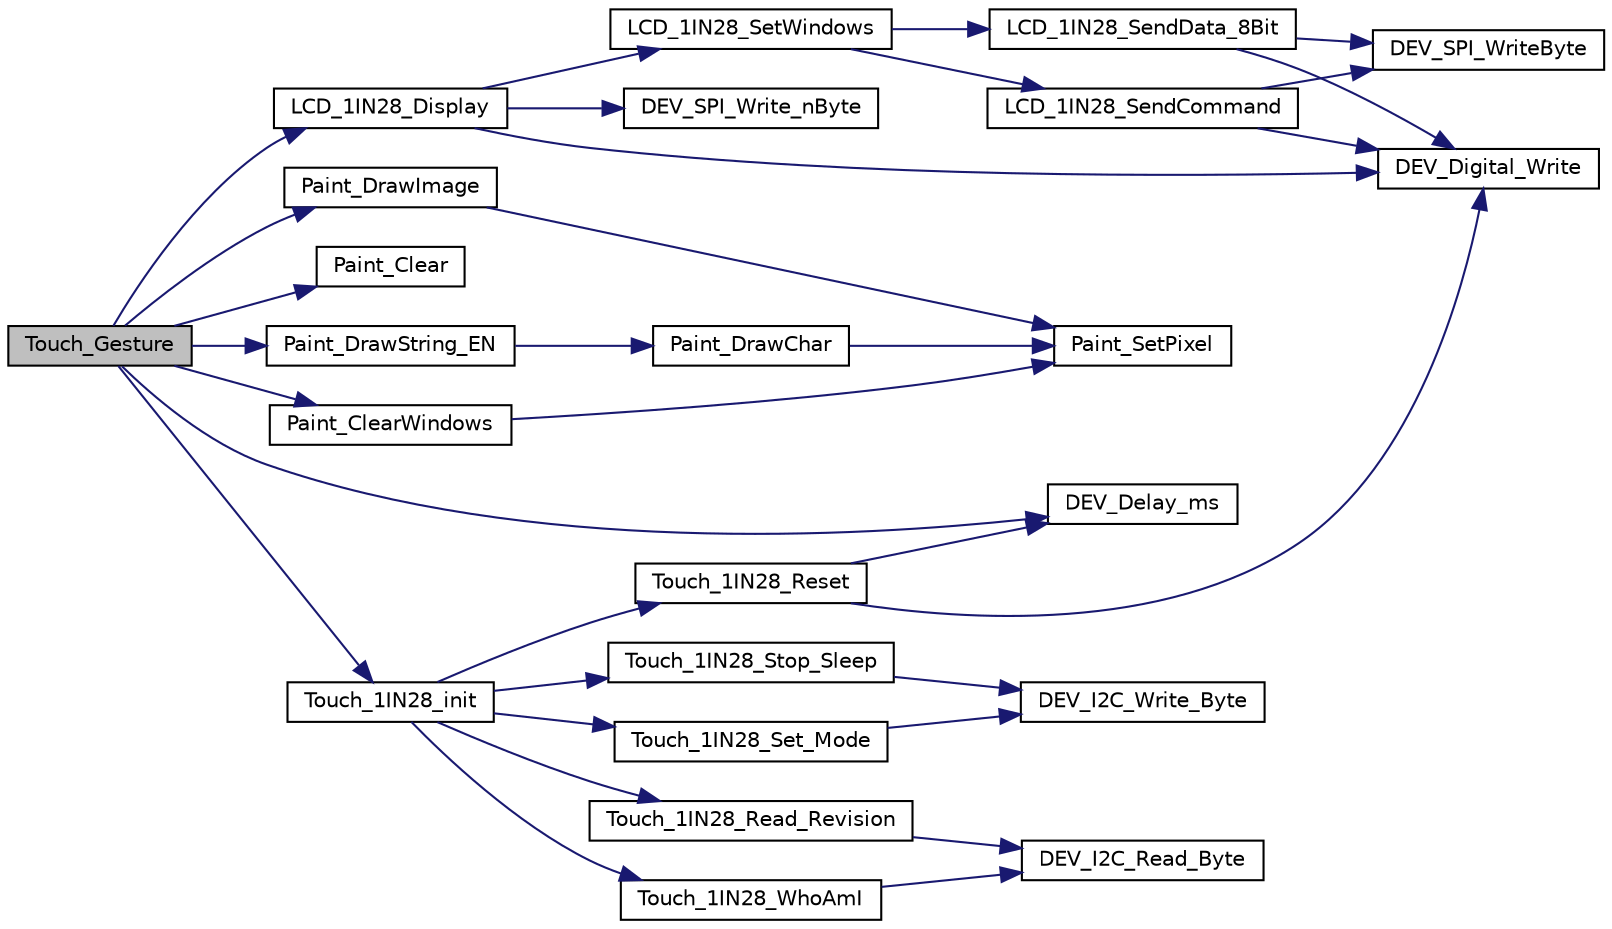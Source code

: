 digraph "Touch_Gesture"
{
 // LATEX_PDF_SIZE
  bgcolor="transparent";
  edge [fontname="Helvetica",fontsize="10",labelfontname="Helvetica",labelfontsize="10"];
  node [fontname="Helvetica",fontsize="10",shape=record];
  rankdir="LR";
  Node1 [label="Touch_Gesture",height=0.2,width=0.4,color="black", fillcolor="grey75", style="filled", fontcolor="black",tooltip=" "];
  Node1 -> Node2 [color="midnightblue",fontsize="10",style="solid",fontname="Helvetica"];
  Node2 [label="DEV_Delay_ms",height=0.2,width=0.4,color="black",URL="$DEV__Config_8c.html#a2df8b0d2078af2cc903690b5edc1dddb",tooltip="delay x ms"];
  Node1 -> Node3 [color="midnightblue",fontsize="10",style="solid",fontname="Helvetica"];
  Node3 [label="LCD_1IN28_Display",height=0.2,width=0.4,color="black",URL="$LCD__1in28_8c.html#a620a570daf64d54494b768ac4707392c",tooltip="function : Sends the image buffer in RAM to displays parameter:"];
  Node3 -> Node4 [color="midnightblue",fontsize="10",style="solid",fontname="Helvetica"];
  Node4 [label="DEV_Digital_Write",height=0.2,width=0.4,color="black",URL="$DEV__Config_8c.html#a115bf3186fb590c5a9fa1bbfc2f38352",tooltip="GPIO read and write."];
  Node3 -> Node5 [color="midnightblue",fontsize="10",style="solid",fontname="Helvetica"];
  Node5 [label="DEV_SPI_Write_nByte",height=0.2,width=0.4,color="black",URL="$DEV__Config_8c.html#a92c541993a71ed8ecef5826ef58d13b9",tooltip=" "];
  Node3 -> Node6 [color="midnightblue",fontsize="10",style="solid",fontname="Helvetica"];
  Node6 [label="LCD_1IN28_SetWindows",height=0.2,width=0.4,color="black",URL="$LCD__1in28_8c.html#acd05edcea026ac08a178c1b0653e223d",tooltip="function: Sets the start position and size of the display area parameter: Xstart : X direction Start ..."];
  Node6 -> Node7 [color="midnightblue",fontsize="10",style="solid",fontname="Helvetica"];
  Node7 [label="LCD_1IN28_SendCommand",height=0.2,width=0.4,color="black",URL="$LCD__1in28_8c.html#a2d4544449c2fbb5d7d30d007c4175d0e",tooltip="function : send command parameter: Reg : Command register"];
  Node7 -> Node4 [color="midnightblue",fontsize="10",style="solid",fontname="Helvetica"];
  Node7 -> Node8 [color="midnightblue",fontsize="10",style="solid",fontname="Helvetica"];
  Node8 [label="DEV_SPI_WriteByte",height=0.2,width=0.4,color="black",URL="$DEV__Config_8c.html#a81090f78e7cb924d294d518b16ce3cc3",tooltip="SPI."];
  Node6 -> Node9 [color="midnightblue",fontsize="10",style="solid",fontname="Helvetica"];
  Node9 [label="LCD_1IN28_SendData_8Bit",height=0.2,width=0.4,color="black",URL="$LCD__1in28_8c.html#a269938e6774f0acd809bb33c7d7ddc73",tooltip="function : send data parameter: Data : Write data"];
  Node9 -> Node4 [color="midnightblue",fontsize="10",style="solid",fontname="Helvetica"];
  Node9 -> Node8 [color="midnightblue",fontsize="10",style="solid",fontname="Helvetica"];
  Node1 -> Node10 [color="midnightblue",fontsize="10",style="solid",fontname="Helvetica"];
  Node10 [label="Paint_Clear",height=0.2,width=0.4,color="black",URL="$GUI__Paint_8c.html#aad8e8539af8008254dcee688d683a311",tooltip="function: Clear the color of the picture parameter: Color : Painted colors"];
  Node1 -> Node11 [color="midnightblue",fontsize="10",style="solid",fontname="Helvetica"];
  Node11 [label="Paint_ClearWindows",height=0.2,width=0.4,color="black",URL="$GUI__Paint_8c.html#a0c08ac4a230283bab34bd04f6e1ee267",tooltip="function: Clear the color of a window parameter: Xstart : x starting point Ystart : Y starting point ..."];
  Node11 -> Node12 [color="midnightblue",fontsize="10",style="solid",fontname="Helvetica"];
  Node12 [label="Paint_SetPixel",height=0.2,width=0.4,color="black",URL="$GUI__Paint_8c.html#a48f4f5f8b9b528f98d3ddb1c2e2e108f",tooltip="function: Draw Pixels parameter: Xpoint : At point X Ypoint : At point Y Color : Painted colors"];
  Node1 -> Node13 [color="midnightblue",fontsize="10",style="solid",fontname="Helvetica"];
  Node13 [label="Paint_DrawImage",height=0.2,width=0.4,color="black",URL="$GUI__Paint_8c.html#ad0d9aff01666febe9f9436036f5e0c0c",tooltip=" "];
  Node13 -> Node12 [color="midnightblue",fontsize="10",style="solid",fontname="Helvetica"];
  Node1 -> Node14 [color="midnightblue",fontsize="10",style="solid",fontname="Helvetica"];
  Node14 [label="Paint_DrawString_EN",height=0.2,width=0.4,color="black",URL="$GUI__Paint_8c.html#aa9154b1fb7a40d79798eccbc51761925",tooltip="function: Display the string parameter: Xstart ：X coordinate Ystart ：Y coordinate pString ：The first ..."];
  Node14 -> Node15 [color="midnightblue",fontsize="10",style="solid",fontname="Helvetica"];
  Node15 [label="Paint_DrawChar",height=0.2,width=0.4,color="black",URL="$GUI__Paint_8c.html#a445504f3acd814f2c2dab209e8b7e26e",tooltip="function: Show English characters parameter: Xpoint ：X coordinate Ypoint ：Y coordinate Acsii_Char ：To..."];
  Node15 -> Node12 [color="midnightblue",fontsize="10",style="solid",fontname="Helvetica"];
  Node1 -> Node16 [color="midnightblue",fontsize="10",style="solid",fontname="Helvetica"];
  Node16 [label="Touch_1IN28_init",height=0.2,width=0.4,color="black",URL="$Touch__1in28_8c.html#ae5ed301b9ca70a465a6c93d4c416fff2",tooltip="function : screen initialization 屏幕初始化 parameter:"];
  Node16 -> Node17 [color="midnightblue",fontsize="10",style="solid",fontname="Helvetica"];
  Node17 [label="Touch_1IN28_Read_Revision",height=0.2,width=0.4,color="black",URL="$Touch__1in28_8c.html#a39d6870264c2cdb37d9d1e1eac5b62ed",tooltip="function : Read software version number 读取软件版本号 parameter:"];
  Node17 -> Node18 [color="midnightblue",fontsize="10",style="solid",fontname="Helvetica"];
  Node18 [label="DEV_I2C_Read_Byte",height=0.2,width=0.4,color="black",URL="$DEV__Config_8c.html#a35a0d8dbd7cd9b1048c52964c99294ac",tooltip=" "];
  Node16 -> Node19 [color="midnightblue",fontsize="10",style="solid",fontname="Helvetica"];
  Node19 [label="Touch_1IN28_Reset",height=0.2,width=0.4,color="black",URL="$Touch__1in28_8c.html#aaf34bd412ddc76154908a7f6dd43f384",tooltip="function : reset touch 复位触摸 parameter:"];
  Node19 -> Node2 [color="midnightblue",fontsize="10",style="solid",fontname="Helvetica"];
  Node19 -> Node4 [color="midnightblue",fontsize="10",style="solid",fontname="Helvetica"];
  Node16 -> Node20 [color="midnightblue",fontsize="10",style="solid",fontname="Helvetica"];
  Node20 [label="Touch_1IN28_Set_Mode",height=0.2,width=0.4,color="black",URL="$Touch__1in28_8c.html#a4451bf226143a654058b0b9831485829",tooltip="function : Set touch mode 设置触摸模式 parameter:   mode = 0 gestures mode mode = 1 point mode mode = 2 mix..."];
  Node20 -> Node21 [color="midnightblue",fontsize="10",style="solid",fontname="Helvetica"];
  Node21 [label="DEV_I2C_Write_Byte",height=0.2,width=0.4,color="black",URL="$DEV__Config_8c.html#a230e1bb441057465048e1e8c0cecc7a9",tooltip="I2C."];
  Node16 -> Node22 [color="midnightblue",fontsize="10",style="solid",fontname="Helvetica"];
  Node22 [label="Touch_1IN28_Stop_Sleep",height=0.2,width=0.4,color="black",URL="$Touch__1in28_8c.html#a05931da08d4d9567eb7b2b193143ff45",tooltip="function : exit sleep mode 退出休眠模式 parameter:"];
  Node22 -> Node21 [color="midnightblue",fontsize="10",style="solid",fontname="Helvetica"];
  Node16 -> Node23 [color="midnightblue",fontsize="10",style="solid",fontname="Helvetica"];
  Node23 [label="Touch_1IN28_WhoAmI",height=0.2,width=0.4,color="black",URL="$Touch__1in28_8c.html#ae09de88d450a31f365cfd38729a9a9be",tooltip="| File : Touch_1IN28.c | Author : Waveshare team | Function : Hardware underlying interface | Info : ..."];
  Node23 -> Node18 [color="midnightblue",fontsize="10",style="solid",fontname="Helvetica"];
}
